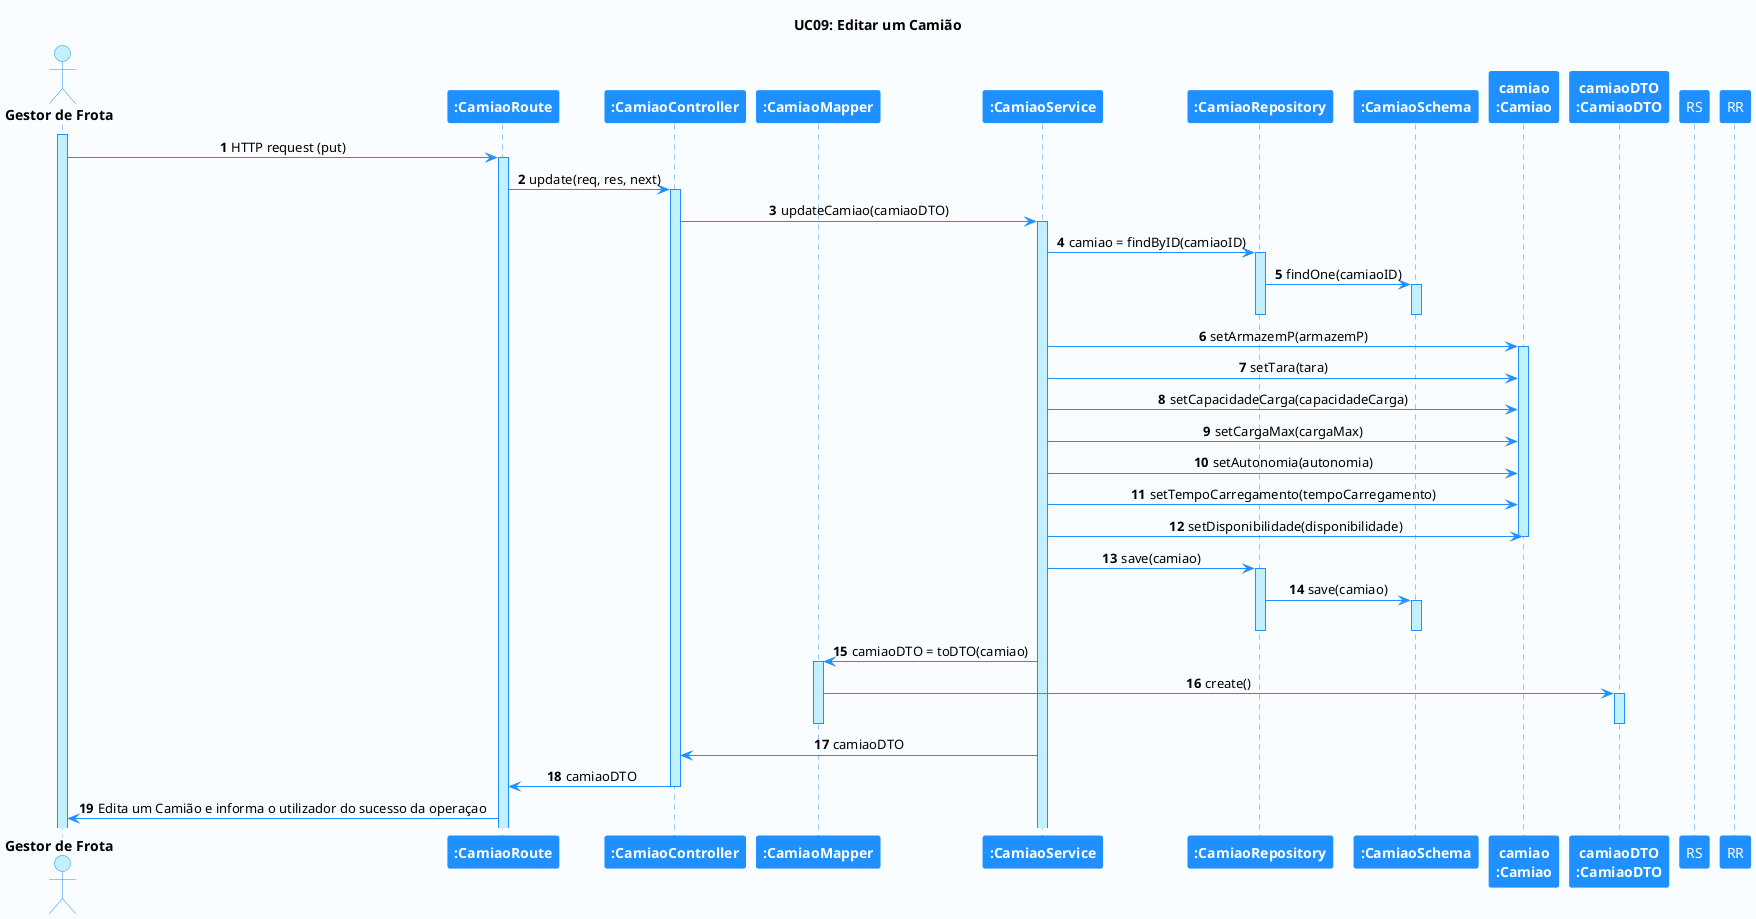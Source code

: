 @startuml hello

'-Style----------------------------------------------------------------------------------------------------------------

autonumber

skinparam DefaultTextAlignment center

skinparam BackgroundColor #fafdff

skinparam sequence {
    LifeLineBorderColor DodgerBlue
    LifeLineBackgroundColor APPLICATION

    ActorBackgroundColor APPLICATION
    ActorBorderColor DodgerBlue

    BackgroundColor #FFFFFF
    ArrowColor DodgerBlue
    BorderColor DodgerBlue

    ParticipantBackgroundColor DodgerBlue
    ParticipantFontColor #FFFFFF
    ParticipantBorderColor DodgerBlue

    GroupBorderColor #082642
    GroupBackgroundColor APPLICATION
}

skinparam note {
    LifeLineBorderColor DodgerBlue
    LifeLineBackgroundColor APPLICATION

    ActorBackgroundColor APPLICATION
    ActorBorderColor DodgerBlue

    BackgroundColor #FFFFFF
    ArrowColor DodgerBlue
    BorderColor DodgerBlue

    ParticipantBackgroundColor DodgerBlue
    ParticipantFontColor #FFFFFF
    ParticipantBorderColor DodgerBlue

    GroupBorderColor #082642
    GroupBackgroundColor APPLICATION
}

'-Title----------------------------------------------------------------------------------------------------------------

title UC09: Editar um Camião

'-Actors/Participants--------------------------------------------------------------------------------------------------

actor "<b>Gestor de Frota" as A
participant "<b>:CamiaoRoute" as CR
participant "<b>:CamiaoController" as CC
participant "<b>:CamiaoMapper" as CM
participant "<b>:CamiaoService" as CS
participant "<b>:CamiaoRepository" as CREP
participant "<b>:CamiaoSchema" as CSC
participant "<b>camiao\n<b>:Camiao" as C
participant "<b>camiaoDTO\n<b>:CamiaoDTO" as CD


'-Associations---------------------------------------------------------------------------------------------------------

activate A

A -> CR: HTTP request (put)
activate CR

CR -> CC: update(req, res, next)
activate CC


CC -> CS : updateCamiao(camiaoDTO)
activate CS
CS -> CREP : camiao = findByID(camiaoID)
activate CREP
CREP -> CSC : findOne(camiaoID)
activate CSC
deactivate CSC
deactivate CREP
CS -> C : setArmazemP(armazemP)
activate C
CS -> C : setTara(tara)
CS -> C : setCapacidadeCarga(capacidadeCarga)
CS -> C : setCargaMax(cargaMax)
CS -> C : setAutonomia(autonomia)
CS -> C : setTempoCarregamento(tempoCarregamento)
CS -> C : setDisponibilidade(disponibilidade)
deactivate C
CS -> CREP : save(camiao)
activate CREP
CREP -> CSC : save(camiao)
activate CSC
deactivate CSC
deactivate CREP
CS -> CM : camiaoDTO = toDTO(camiao)
activate CM
CM -> CD : create()
activate CD
deactivate CD
deactivate CM
CS -> CC : camiaoDTO
deactivate RS
CC -> CR: camiaoDTO
deactivate CC

CR -> A: Edita um Camião e informa o utilizador do sucesso da operaçao
deactivate RR
'----------------------------------------------------------------------------------------------------------------------

@enduml